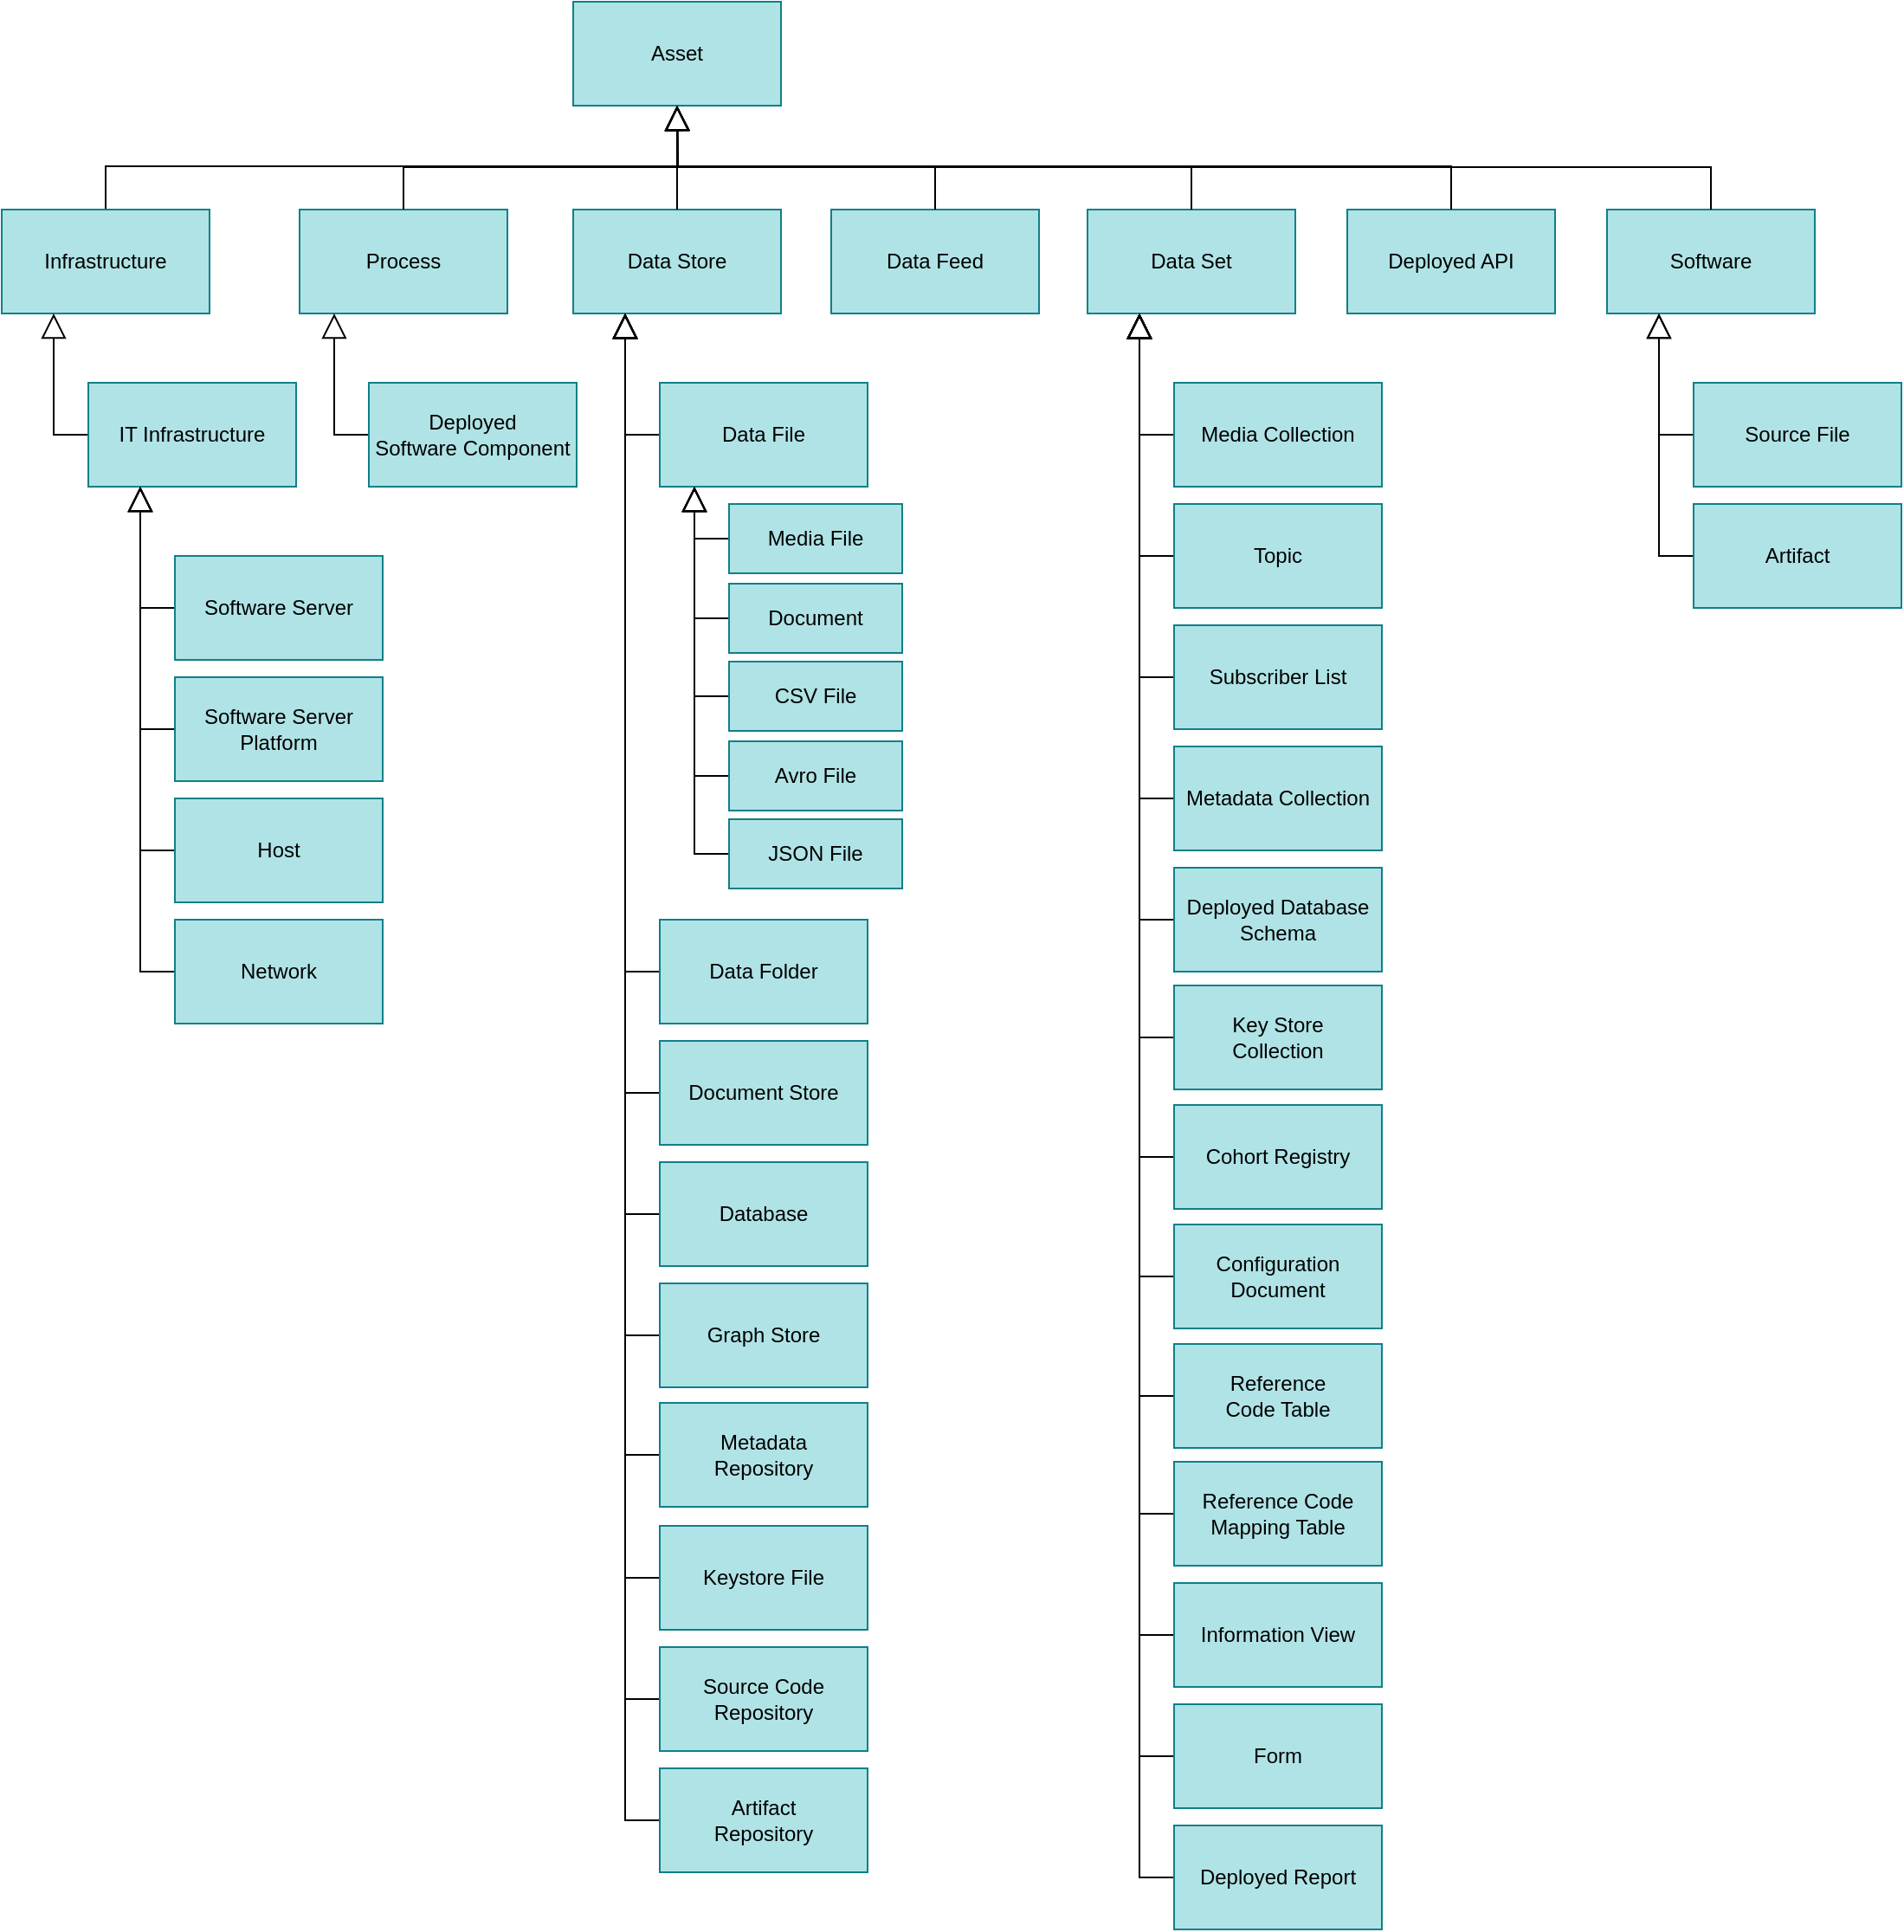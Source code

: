 <mxfile version="12.4.2" type="device" pages="1"><diagram id="IQt-lYL5VeoCEd7MJO9B" name="asset-hierarchy"><mxGraphModel dx="932" dy="630" grid="1" gridSize="10" guides="1" tooltips="1" connect="1" arrows="1" fold="1" page="1" pageScale="1" pageWidth="827" pageHeight="1169" math="0" shadow="0"><root><mxCell id="0"/><mxCell id="1" parent="0"/><mxCell id="BsfzMcFN2uF77PAPuf1K-1" value="Asset" style="rounded=0;whiteSpace=wrap;html=1;fillColor=#b0e3e6;strokeColor=#0e8088;" vertex="1" parent="1"><mxGeometry x="420" y="40" width="120" height="60" as="geometry"/></mxCell><mxCell id="BsfzMcFN2uF77PAPuf1K-2" value="Process" style="rounded=0;whiteSpace=wrap;html=1;fillColor=#b0e3e6;strokeColor=#0e8088;" vertex="1" parent="1"><mxGeometry x="262" y="160" width="120" height="60" as="geometry"/></mxCell><mxCell id="BsfzMcFN2uF77PAPuf1K-7" style="edgeStyle=orthogonalEdgeStyle;rounded=0;orthogonalLoop=1;jettySize=auto;html=1;exitX=0.5;exitY=0;exitDx=0;exitDy=0;entryX=0.5;entryY=1;entryDx=0;entryDy=0;endArrow=block;endFill=0;endSize=12;" edge="1" parent="1" source="BsfzMcFN2uF77PAPuf1K-3" target="BsfzMcFN2uF77PAPuf1K-1"><mxGeometry relative="1" as="geometry"/></mxCell><mxCell id="BsfzMcFN2uF77PAPuf1K-3" value="Infrastructure" style="rounded=0;whiteSpace=wrap;html=1;fillColor=#b0e3e6;strokeColor=#0e8088;" vertex="1" parent="1"><mxGeometry x="90" y="160" width="120" height="60" as="geometry"/></mxCell><mxCell id="BsfzMcFN2uF77PAPuf1K-4" value="Data Store" style="rounded=0;whiteSpace=wrap;html=1;fillColor=#b0e3e6;strokeColor=#0e8088;" vertex="1" parent="1"><mxGeometry x="420" y="160" width="120" height="60" as="geometry"/></mxCell><mxCell id="BsfzMcFN2uF77PAPuf1K-5" value="Data Set" style="rounded=0;whiteSpace=wrap;html=1;fillColor=#b0e3e6;strokeColor=#0e8088;" vertex="1" parent="1"><mxGeometry x="717" y="160" width="120" height="60" as="geometry"/></mxCell><mxCell id="BsfzMcFN2uF77PAPuf1K-6" value="Deployed API" style="rounded=0;whiteSpace=wrap;html=1;fillColor=#b0e3e6;strokeColor=#0e8088;" vertex="1" parent="1"><mxGeometry x="867" y="160" width="120" height="60" as="geometry"/></mxCell><mxCell id="BsfzMcFN2uF77PAPuf1K-8" style="edgeStyle=orthogonalEdgeStyle;rounded=0;orthogonalLoop=1;jettySize=auto;html=1;exitX=0.5;exitY=0;exitDx=0;exitDy=0;endArrow=block;endFill=0;endSize=12;" edge="1" parent="1" source="BsfzMcFN2uF77PAPuf1K-2"><mxGeometry relative="1" as="geometry"><mxPoint x="190" y="170" as="sourcePoint"/><mxPoint x="480" y="100" as="targetPoint"/></mxGeometry></mxCell><mxCell id="BsfzMcFN2uF77PAPuf1K-9" style="edgeStyle=orthogonalEdgeStyle;rounded=0;orthogonalLoop=1;jettySize=auto;html=1;endArrow=block;endFill=0;endSize=12;exitX=0.5;exitY=0;exitDx=0;exitDy=0;" edge="1" parent="1" source="BsfzMcFN2uF77PAPuf1K-4"><mxGeometry relative="1" as="geometry"><mxPoint x="200" y="180" as="sourcePoint"/><mxPoint x="480" y="100" as="targetPoint"/></mxGeometry></mxCell><mxCell id="BsfzMcFN2uF77PAPuf1K-10" style="edgeStyle=orthogonalEdgeStyle;rounded=0;orthogonalLoop=1;jettySize=auto;html=1;exitX=0.5;exitY=0;exitDx=0;exitDy=0;entryX=0.5;entryY=1;entryDx=0;entryDy=0;endArrow=block;endFill=0;endSize=12;" edge="1" parent="1" source="BsfzMcFN2uF77PAPuf1K-6" target="BsfzMcFN2uF77PAPuf1K-1"><mxGeometry relative="1" as="geometry"><mxPoint x="210" y="190" as="sourcePoint"/><mxPoint x="510" y="130" as="targetPoint"/></mxGeometry></mxCell><mxCell id="BsfzMcFN2uF77PAPuf1K-11" style="edgeStyle=orthogonalEdgeStyle;rounded=0;orthogonalLoop=1;jettySize=auto;html=1;exitX=0.5;exitY=0;exitDx=0;exitDy=0;endArrow=block;endFill=0;endSize=12;" edge="1" parent="1" source="BsfzMcFN2uF77PAPuf1K-5"><mxGeometry relative="1" as="geometry"><mxPoint x="220" y="200" as="sourcePoint"/><mxPoint x="480" y="100" as="targetPoint"/></mxGeometry></mxCell><mxCell id="BsfzMcFN2uF77PAPuf1K-16" style="edgeStyle=orthogonalEdgeStyle;rounded=0;orthogonalLoop=1;jettySize=auto;html=1;exitX=0;exitY=0.5;exitDx=0;exitDy=0;entryX=0.25;entryY=1;entryDx=0;entryDy=0;endArrow=block;endFill=0;endSize=12;" edge="1" parent="1" source="BsfzMcFN2uF77PAPuf1K-14" target="BsfzMcFN2uF77PAPuf1K-3"><mxGeometry relative="1" as="geometry"/></mxCell><mxCell id="BsfzMcFN2uF77PAPuf1K-14" value="IT Infrastructure" style="rounded=0;whiteSpace=wrap;html=1;fillColor=#b0e3e6;strokeColor=#0e8088;" vertex="1" parent="1"><mxGeometry x="140" y="260" width="120" height="60" as="geometry"/></mxCell><mxCell id="BsfzMcFN2uF77PAPuf1K-17" style="edgeStyle=orthogonalEdgeStyle;rounded=0;orthogonalLoop=1;jettySize=auto;html=1;exitX=0;exitY=0.5;exitDx=0;exitDy=0;endArrow=block;endFill=0;endSize=12;" edge="1" parent="1" source="BsfzMcFN2uF77PAPuf1K-18"><mxGeometry relative="1" as="geometry"><mxPoint x="170" y="320" as="targetPoint"/></mxGeometry></mxCell><mxCell id="BsfzMcFN2uF77PAPuf1K-18" value="Software Server" style="rounded=0;whiteSpace=wrap;html=1;fillColor=#b0e3e6;strokeColor=#0e8088;" vertex="1" parent="1"><mxGeometry x="190" y="360" width="120" height="60" as="geometry"/></mxCell><mxCell id="BsfzMcFN2uF77PAPuf1K-19" style="edgeStyle=orthogonalEdgeStyle;rounded=0;orthogonalLoop=1;jettySize=auto;html=1;exitX=0;exitY=0.5;exitDx=0;exitDy=0;endArrow=block;endFill=0;endSize=12;" edge="1" parent="1" source="BsfzMcFN2uF77PAPuf1K-20"><mxGeometry relative="1" as="geometry"><mxPoint x="170" y="320" as="targetPoint"/></mxGeometry></mxCell><mxCell id="BsfzMcFN2uF77PAPuf1K-20" value="Software Server&lt;br&gt;Platform" style="rounded=0;whiteSpace=wrap;html=1;fillColor=#b0e3e6;strokeColor=#0e8088;" vertex="1" parent="1"><mxGeometry x="190" y="430" width="120" height="60" as="geometry"/></mxCell><mxCell id="BsfzMcFN2uF77PAPuf1K-21" style="edgeStyle=orthogonalEdgeStyle;rounded=0;orthogonalLoop=1;jettySize=auto;html=1;exitX=0;exitY=0.5;exitDx=0;exitDy=0;endArrow=block;endFill=0;endSize=12;" edge="1" parent="1" source="BsfzMcFN2uF77PAPuf1K-22"><mxGeometry relative="1" as="geometry"><mxPoint x="170" y="320" as="targetPoint"/></mxGeometry></mxCell><mxCell id="BsfzMcFN2uF77PAPuf1K-22" value="Host" style="rounded=0;whiteSpace=wrap;html=1;fillColor=#b0e3e6;strokeColor=#0e8088;" vertex="1" parent="1"><mxGeometry x="190" y="500" width="120" height="60" as="geometry"/></mxCell><mxCell id="BsfzMcFN2uF77PAPuf1K-23" style="edgeStyle=orthogonalEdgeStyle;rounded=0;orthogonalLoop=1;jettySize=auto;html=1;exitX=0;exitY=0.5;exitDx=0;exitDy=0;endArrow=block;endFill=0;endSize=12;" edge="1" parent="1" source="BsfzMcFN2uF77PAPuf1K-24"><mxGeometry relative="1" as="geometry"><mxPoint x="170" y="320" as="targetPoint"/></mxGeometry></mxCell><mxCell id="BsfzMcFN2uF77PAPuf1K-24" value="Network" style="rounded=0;whiteSpace=wrap;html=1;fillColor=#b0e3e6;strokeColor=#0e8088;" vertex="1" parent="1"><mxGeometry x="190" y="570" width="120" height="60" as="geometry"/></mxCell><mxCell id="BsfzMcFN2uF77PAPuf1K-25" style="edgeStyle=orthogonalEdgeStyle;rounded=0;orthogonalLoop=1;jettySize=auto;html=1;exitX=0;exitY=0.5;exitDx=0;exitDy=0;entryX=0.25;entryY=1;entryDx=0;entryDy=0;endArrow=block;endFill=0;endSize=12;" edge="1" parent="1" source="BsfzMcFN2uF77PAPuf1K-26"><mxGeometry relative="1" as="geometry"><mxPoint x="282" y="220" as="targetPoint"/></mxGeometry></mxCell><mxCell id="BsfzMcFN2uF77PAPuf1K-26" value="Deployed&lt;br&gt;Software Component" style="rounded=0;whiteSpace=wrap;html=1;fillColor=#b0e3e6;strokeColor=#0e8088;" vertex="1" parent="1"><mxGeometry x="302" y="260" width="120" height="60" as="geometry"/></mxCell><mxCell id="BsfzMcFN2uF77PAPuf1K-27" style="edgeStyle=orthogonalEdgeStyle;rounded=0;orthogonalLoop=1;jettySize=auto;html=1;exitX=0;exitY=0.5;exitDx=0;exitDy=0;endArrow=block;endFill=0;endSize=12;" edge="1" parent="1" source="BsfzMcFN2uF77PAPuf1K-28"><mxGeometry relative="1" as="geometry"><mxPoint x="450" y="220" as="targetPoint"/></mxGeometry></mxCell><mxCell id="BsfzMcFN2uF77PAPuf1K-28" value="Data File" style="rounded=0;whiteSpace=wrap;html=1;fillColor=#b0e3e6;strokeColor=#0e8088;" vertex="1" parent="1"><mxGeometry x="470" y="260" width="120" height="60" as="geometry"/></mxCell><mxCell id="BsfzMcFN2uF77PAPuf1K-29" style="edgeStyle=orthogonalEdgeStyle;rounded=0;orthogonalLoop=1;jettySize=auto;html=1;exitX=0;exitY=0.5;exitDx=0;exitDy=0;endArrow=block;endFill=0;endSize=12;" edge="1" parent="1" source="BsfzMcFN2uF77PAPuf1K-30"><mxGeometry relative="1" as="geometry"><mxPoint x="450" y="220" as="targetPoint"/></mxGeometry></mxCell><mxCell id="BsfzMcFN2uF77PAPuf1K-30" value="Data Folder" style="rounded=0;whiteSpace=wrap;html=1;fillColor=#b0e3e6;strokeColor=#0e8088;" vertex="1" parent="1"><mxGeometry x="470" y="570" width="120" height="60" as="geometry"/></mxCell><mxCell id="BsfzMcFN2uF77PAPuf1K-31" style="edgeStyle=orthogonalEdgeStyle;rounded=0;orthogonalLoop=1;jettySize=auto;html=1;exitX=0;exitY=0.5;exitDx=0;exitDy=0;endArrow=block;endFill=0;endSize=12;" edge="1" parent="1" source="BsfzMcFN2uF77PAPuf1K-32"><mxGeometry relative="1" as="geometry"><mxPoint x="450" y="220" as="targetPoint"/></mxGeometry></mxCell><mxCell id="BsfzMcFN2uF77PAPuf1K-32" value="Document Store" style="rounded=0;whiteSpace=wrap;html=1;fillColor=#b0e3e6;strokeColor=#0e8088;" vertex="1" parent="1"><mxGeometry x="470" y="640" width="120" height="60" as="geometry"/></mxCell><mxCell id="BsfzMcFN2uF77PAPuf1K-33" style="edgeStyle=orthogonalEdgeStyle;rounded=0;orthogonalLoop=1;jettySize=auto;html=1;exitX=0;exitY=0.5;exitDx=0;exitDy=0;endArrow=block;endFill=0;endSize=12;" edge="1" parent="1" source="BsfzMcFN2uF77PAPuf1K-34"><mxGeometry relative="1" as="geometry"><mxPoint x="450" y="220" as="targetPoint"/></mxGeometry></mxCell><mxCell id="BsfzMcFN2uF77PAPuf1K-34" value="Database" style="rounded=0;whiteSpace=wrap;html=1;fillColor=#b0e3e6;strokeColor=#0e8088;" vertex="1" parent="1"><mxGeometry x="470" y="710" width="120" height="60" as="geometry"/></mxCell><mxCell id="BsfzMcFN2uF77PAPuf1K-35" style="edgeStyle=orthogonalEdgeStyle;rounded=0;orthogonalLoop=1;jettySize=auto;html=1;exitX=0;exitY=0.5;exitDx=0;exitDy=0;endArrow=block;endFill=0;endSize=12;" edge="1" parent="1" source="BsfzMcFN2uF77PAPuf1K-36"><mxGeometry relative="1" as="geometry"><mxPoint x="450" y="220" as="targetPoint"/></mxGeometry></mxCell><mxCell id="BsfzMcFN2uF77PAPuf1K-36" value="Metadata&lt;br&gt;Repository" style="rounded=0;whiteSpace=wrap;html=1;fillColor=#b0e3e6;strokeColor=#0e8088;" vertex="1" parent="1"><mxGeometry x="470" y="849" width="120" height="60" as="geometry"/></mxCell><mxCell id="BsfzMcFN2uF77PAPuf1K-37" style="edgeStyle=orthogonalEdgeStyle;rounded=0;orthogonalLoop=1;jettySize=auto;html=1;exitX=0;exitY=0.5;exitDx=0;exitDy=0;endArrow=block;endFill=0;endSize=12;" edge="1" parent="1" source="BsfzMcFN2uF77PAPuf1K-38"><mxGeometry relative="1" as="geometry"><mxPoint x="747" y="220" as="targetPoint"/></mxGeometry></mxCell><mxCell id="BsfzMcFN2uF77PAPuf1K-38" value="Cohort Registry" style="rounded=0;whiteSpace=wrap;html=1;fillColor=#b0e3e6;strokeColor=#0e8088;" vertex="1" parent="1"><mxGeometry x="767" y="677" width="120" height="60" as="geometry"/></mxCell><mxCell id="BsfzMcFN2uF77PAPuf1K-39" style="edgeStyle=orthogonalEdgeStyle;rounded=0;orthogonalLoop=1;jettySize=auto;html=1;exitX=0;exitY=0.5;exitDx=0;exitDy=0;endArrow=block;endFill=0;endSize=12;" edge="1" parent="1" source="BsfzMcFN2uF77PAPuf1K-40"><mxGeometry relative="1" as="geometry"><mxPoint x="747" y="220" as="targetPoint"/></mxGeometry></mxCell><mxCell id="BsfzMcFN2uF77PAPuf1K-40" value="Configuration&lt;br&gt;Document" style="rounded=0;whiteSpace=wrap;html=1;fillColor=#b0e3e6;strokeColor=#0e8088;" vertex="1" parent="1"><mxGeometry x="767" y="746" width="120" height="60" as="geometry"/></mxCell><mxCell id="BsfzMcFN2uF77PAPuf1K-41" style="edgeStyle=orthogonalEdgeStyle;rounded=0;orthogonalLoop=1;jettySize=auto;html=1;exitX=0;exitY=0.5;exitDx=0;exitDy=0;endArrow=block;endFill=0;endSize=12;entryX=0.25;entryY=1;entryDx=0;entryDy=0;" edge="1" parent="1" source="BsfzMcFN2uF77PAPuf1K-42" target="BsfzMcFN2uF77PAPuf1K-5"><mxGeometry relative="1" as="geometry"><mxPoint x="737" y="220" as="targetPoint"/></mxGeometry></mxCell><mxCell id="BsfzMcFN2uF77PAPuf1K-42" value="Media Collection" style="rounded=0;whiteSpace=wrap;html=1;fillColor=#b0e3e6;strokeColor=#0e8088;" vertex="1" parent="1"><mxGeometry x="767" y="260" width="120" height="60" as="geometry"/></mxCell><mxCell id="BsfzMcFN2uF77PAPuf1K-43" style="edgeStyle=orthogonalEdgeStyle;rounded=0;orthogonalLoop=1;jettySize=auto;html=1;exitX=0;exitY=0.5;exitDx=0;exitDy=0;endArrow=block;endFill=0;endSize=12;" edge="1" parent="1" source="BsfzMcFN2uF77PAPuf1K-44"><mxGeometry relative="1" as="geometry"><mxPoint x="490" y="320" as="targetPoint"/></mxGeometry></mxCell><mxCell id="BsfzMcFN2uF77PAPuf1K-44" value="Media File" style="rounded=0;whiteSpace=wrap;html=1;fillColor=#b0e3e6;strokeColor=#0e8088;" vertex="1" parent="1"><mxGeometry x="510" y="330" width="100" height="40" as="geometry"/></mxCell><mxCell id="BsfzMcFN2uF77PAPuf1K-45" style="edgeStyle=orthogonalEdgeStyle;rounded=0;orthogonalLoop=1;jettySize=auto;html=1;exitX=0;exitY=0.5;exitDx=0;exitDy=0;endArrow=block;endFill=0;endSize=12;" edge="1" parent="1" source="BsfzMcFN2uF77PAPuf1K-46"><mxGeometry relative="1" as="geometry"><mxPoint x="490" y="320" as="targetPoint"/></mxGeometry></mxCell><mxCell id="BsfzMcFN2uF77PAPuf1K-46" value="Document" style="rounded=0;whiteSpace=wrap;html=1;fillColor=#b0e3e6;strokeColor=#0e8088;" vertex="1" parent="1"><mxGeometry x="510" y="376" width="100" height="40" as="geometry"/></mxCell><mxCell id="BsfzMcFN2uF77PAPuf1K-47" style="edgeStyle=orthogonalEdgeStyle;rounded=0;orthogonalLoop=1;jettySize=auto;html=1;exitX=0;exitY=0.5;exitDx=0;exitDy=0;endArrow=block;endFill=0;endSize=12;" edge="1" parent="1" source="BsfzMcFN2uF77PAPuf1K-48"><mxGeometry relative="1" as="geometry"><mxPoint x="490" y="320" as="targetPoint"/></mxGeometry></mxCell><mxCell id="BsfzMcFN2uF77PAPuf1K-48" value="CSV File" style="rounded=0;whiteSpace=wrap;html=1;fillColor=#b0e3e6;strokeColor=#0e8088;" vertex="1" parent="1"><mxGeometry x="510" y="421" width="100" height="40" as="geometry"/></mxCell><mxCell id="BsfzMcFN2uF77PAPuf1K-49" style="edgeStyle=orthogonalEdgeStyle;rounded=0;orthogonalLoop=1;jettySize=auto;html=1;exitX=0;exitY=0.5;exitDx=0;exitDy=0;endArrow=block;endFill=0;endSize=12;" edge="1" parent="1" source="BsfzMcFN2uF77PAPuf1K-50"><mxGeometry relative="1" as="geometry"><mxPoint x="490" y="320" as="targetPoint"/></mxGeometry></mxCell><mxCell id="BsfzMcFN2uF77PAPuf1K-50" value="Avro File" style="rounded=0;whiteSpace=wrap;html=1;fillColor=#b0e3e6;strokeColor=#0e8088;" vertex="1" parent="1"><mxGeometry x="510" y="467" width="100" height="40" as="geometry"/></mxCell><mxCell id="BsfzMcFN2uF77PAPuf1K-51" style="edgeStyle=orthogonalEdgeStyle;rounded=0;orthogonalLoop=1;jettySize=auto;html=1;exitX=0;exitY=0.5;exitDx=0;exitDy=0;endArrow=block;endFill=0;endSize=12;" edge="1" parent="1" source="BsfzMcFN2uF77PAPuf1K-52"><mxGeometry relative="1" as="geometry"><mxPoint x="490" y="320" as="targetPoint"/></mxGeometry></mxCell><mxCell id="BsfzMcFN2uF77PAPuf1K-52" value="JSON File" style="rounded=0;whiteSpace=wrap;html=1;fillColor=#b0e3e6;strokeColor=#0e8088;" vertex="1" parent="1"><mxGeometry x="510" y="512" width="100" height="40" as="geometry"/></mxCell><mxCell id="BsfzMcFN2uF77PAPuf1K-59" style="edgeStyle=orthogonalEdgeStyle;rounded=0;orthogonalLoop=1;jettySize=auto;html=1;exitX=0;exitY=0.5;exitDx=0;exitDy=0;endArrow=block;endFill=0;endSize=12;" edge="1" parent="1" source="BsfzMcFN2uF77PAPuf1K-60"><mxGeometry relative="1" as="geometry"><mxPoint x="450" y="220" as="targetPoint"/></mxGeometry></mxCell><mxCell id="BsfzMcFN2uF77PAPuf1K-60" value="Graph Store" style="rounded=0;whiteSpace=wrap;html=1;fillColor=#b0e3e6;strokeColor=#0e8088;" vertex="1" parent="1"><mxGeometry x="470" y="780" width="120" height="60" as="geometry"/></mxCell><mxCell id="BsfzMcFN2uF77PAPuf1K-61" style="edgeStyle=orthogonalEdgeStyle;rounded=0;orthogonalLoop=1;jettySize=auto;html=1;exitX=0;exitY=0.5;exitDx=0;exitDy=0;endArrow=block;endFill=0;endSize=12;" edge="1" parent="1" source="BsfzMcFN2uF77PAPuf1K-62"><mxGeometry relative="1" as="geometry"><mxPoint x="747" y="220" as="targetPoint"/></mxGeometry></mxCell><mxCell id="BsfzMcFN2uF77PAPuf1K-62" value="Topic" style="rounded=0;whiteSpace=wrap;html=1;fillColor=#b0e3e6;strokeColor=#0e8088;" vertex="1" parent="1"><mxGeometry x="767" y="330" width="120" height="60" as="geometry"/></mxCell><mxCell id="BsfzMcFN2uF77PAPuf1K-63" style="edgeStyle=orthogonalEdgeStyle;rounded=0;orthogonalLoop=1;jettySize=auto;html=1;exitX=0;exitY=0.5;exitDx=0;exitDy=0;endArrow=block;endFill=0;endSize=12;" edge="1" parent="1" source="BsfzMcFN2uF77PAPuf1K-64"><mxGeometry relative="1" as="geometry"><mxPoint x="747" y="220" as="targetPoint"/></mxGeometry></mxCell><mxCell id="BsfzMcFN2uF77PAPuf1K-64" value="Subscriber List" style="rounded=0;whiteSpace=wrap;html=1;fillColor=#b0e3e6;strokeColor=#0e8088;" vertex="1" parent="1"><mxGeometry x="767" y="400" width="120" height="60" as="geometry"/></mxCell><mxCell id="BsfzMcFN2uF77PAPuf1K-65" style="edgeStyle=orthogonalEdgeStyle;rounded=0;orthogonalLoop=1;jettySize=auto;html=1;exitX=0;exitY=0.5;exitDx=0;exitDy=0;endArrow=block;endFill=0;endSize=12;" edge="1" parent="1" source="BsfzMcFN2uF77PAPuf1K-66"><mxGeometry relative="1" as="geometry"><mxPoint x="747" y="220" as="targetPoint"/></mxGeometry></mxCell><mxCell id="BsfzMcFN2uF77PAPuf1K-66" value="Metadata Collection" style="rounded=0;whiteSpace=wrap;html=1;fillColor=#b0e3e6;strokeColor=#0e8088;" vertex="1" parent="1"><mxGeometry x="767" y="470" width="120" height="60" as="geometry"/></mxCell><mxCell id="BsfzMcFN2uF77PAPuf1K-67" style="edgeStyle=orthogonalEdgeStyle;rounded=0;orthogonalLoop=1;jettySize=auto;html=1;exitX=0;exitY=0.5;exitDx=0;exitDy=0;endArrow=block;endFill=0;endSize=12;" edge="1" parent="1" source="BsfzMcFN2uF77PAPuf1K-68"><mxGeometry relative="1" as="geometry"><mxPoint x="747" y="220" as="targetPoint"/></mxGeometry></mxCell><mxCell id="BsfzMcFN2uF77PAPuf1K-68" value="Deployed Database&lt;br&gt;Schema" style="rounded=0;whiteSpace=wrap;html=1;fillColor=#b0e3e6;strokeColor=#0e8088;" vertex="1" parent="1"><mxGeometry x="767" y="540" width="120" height="60" as="geometry"/></mxCell><mxCell id="BsfzMcFN2uF77PAPuf1K-69" style="edgeStyle=orthogonalEdgeStyle;rounded=0;orthogonalLoop=1;jettySize=auto;html=1;exitX=0;exitY=0.5;exitDx=0;exitDy=0;endArrow=block;endFill=0;endSize=12;" edge="1" parent="1" source="BsfzMcFN2uF77PAPuf1K-70"><mxGeometry relative="1" as="geometry"><mxPoint x="747" y="220" as="targetPoint"/></mxGeometry></mxCell><mxCell id="BsfzMcFN2uF77PAPuf1K-70" value="Key Store&lt;br&gt;Collection" style="rounded=0;whiteSpace=wrap;html=1;fillColor=#b0e3e6;strokeColor=#0e8088;" vertex="1" parent="1"><mxGeometry x="767" y="608" width="120" height="60" as="geometry"/></mxCell><mxCell id="BsfzMcFN2uF77PAPuf1K-72" style="edgeStyle=orthogonalEdgeStyle;rounded=0;orthogonalLoop=1;jettySize=auto;html=1;exitX=0;exitY=0.5;exitDx=0;exitDy=0;endArrow=block;endFill=0;endSize=12;" edge="1" parent="1" source="BsfzMcFN2uF77PAPuf1K-73"><mxGeometry relative="1" as="geometry"><mxPoint x="747" y="220" as="targetPoint"/></mxGeometry></mxCell><mxCell id="BsfzMcFN2uF77PAPuf1K-73" value="Reference&lt;br&gt;Code Table" style="rounded=0;whiteSpace=wrap;html=1;fillColor=#b0e3e6;strokeColor=#0e8088;" vertex="1" parent="1"><mxGeometry x="767" y="815" width="120" height="60" as="geometry"/></mxCell><mxCell id="BsfzMcFN2uF77PAPuf1K-74" style="edgeStyle=orthogonalEdgeStyle;rounded=0;orthogonalLoop=1;jettySize=auto;html=1;exitX=0;exitY=0.5;exitDx=0;exitDy=0;endArrow=block;endFill=0;endSize=12;entryX=0.25;entryY=1;entryDx=0;entryDy=0;" edge="1" parent="1" source="BsfzMcFN2uF77PAPuf1K-75" target="BsfzMcFN2uF77PAPuf1K-5"><mxGeometry relative="1" as="geometry"><mxPoint x="747" y="357" as="targetPoint"/></mxGeometry></mxCell><mxCell id="BsfzMcFN2uF77PAPuf1K-75" value="Reference Code&lt;br&gt;Mapping Table" style="rounded=0;whiteSpace=wrap;html=1;fillColor=#b0e3e6;strokeColor=#0e8088;" vertex="1" parent="1"><mxGeometry x="767" y="883" width="120" height="60" as="geometry"/></mxCell><mxCell id="BsfzMcFN2uF77PAPuf1K-76" style="edgeStyle=orthogonalEdgeStyle;rounded=0;orthogonalLoop=1;jettySize=auto;html=1;exitX=0;exitY=0.5;exitDx=0;exitDy=0;endArrow=block;endFill=0;endSize=12;" edge="1" parent="1" source="BsfzMcFN2uF77PAPuf1K-77"><mxGeometry relative="1" as="geometry"><mxPoint x="747" y="220" as="targetPoint"/></mxGeometry></mxCell><mxCell id="BsfzMcFN2uF77PAPuf1K-77" value="Information View" style="rounded=0;whiteSpace=wrap;html=1;fillColor=#b0e3e6;strokeColor=#0e8088;" vertex="1" parent="1"><mxGeometry x="767" y="953" width="120" height="60" as="geometry"/></mxCell><mxCell id="BsfzMcFN2uF77PAPuf1K-78" style="edgeStyle=orthogonalEdgeStyle;rounded=0;orthogonalLoop=1;jettySize=auto;html=1;exitX=0;exitY=0.5;exitDx=0;exitDy=0;endArrow=block;endFill=0;endSize=12;" edge="1" parent="1" source="BsfzMcFN2uF77PAPuf1K-79"><mxGeometry relative="1" as="geometry"><mxPoint x="747" y="220" as="targetPoint"/></mxGeometry></mxCell><mxCell id="BsfzMcFN2uF77PAPuf1K-79" value="Form" style="rounded=0;whiteSpace=wrap;html=1;fillColor=#b0e3e6;strokeColor=#0e8088;" vertex="1" parent="1"><mxGeometry x="767" y="1023" width="120" height="60" as="geometry"/></mxCell><mxCell id="BsfzMcFN2uF77PAPuf1K-80" style="edgeStyle=orthogonalEdgeStyle;rounded=0;orthogonalLoop=1;jettySize=auto;html=1;exitX=0;exitY=0.5;exitDx=0;exitDy=0;endArrow=block;endFill=0;endSize=12;" edge="1" parent="1" source="BsfzMcFN2uF77PAPuf1K-81"><mxGeometry relative="1" as="geometry"><mxPoint x="747" y="220" as="targetPoint"/></mxGeometry></mxCell><mxCell id="BsfzMcFN2uF77PAPuf1K-81" value="Deployed Report" style="rounded=0;whiteSpace=wrap;html=1;fillColor=#b0e3e6;strokeColor=#0e8088;" vertex="1" parent="1"><mxGeometry x="767" y="1093" width="120" height="60" as="geometry"/></mxCell><mxCell id="BsfzMcFN2uF77PAPuf1K-82" value="Software" style="rounded=0;whiteSpace=wrap;html=1;fillColor=#b0e3e6;strokeColor=#0e8088;" vertex="1" parent="1"><mxGeometry x="1017" y="160" width="120" height="60" as="geometry"/></mxCell><mxCell id="BsfzMcFN2uF77PAPuf1K-83" style="edgeStyle=orthogonalEdgeStyle;rounded=0;orthogonalLoop=1;jettySize=auto;html=1;exitX=0.5;exitY=0;exitDx=0;exitDy=0;endArrow=block;endFill=0;endSize=12;" edge="1" parent="1" source="BsfzMcFN2uF77PAPuf1K-82"><mxGeometry relative="1" as="geometry"><mxPoint x="360" y="190" as="sourcePoint"/><mxPoint x="480" y="100" as="targetPoint"/></mxGeometry></mxCell><mxCell id="BsfzMcFN2uF77PAPuf1K-84" style="edgeStyle=orthogonalEdgeStyle;rounded=0;orthogonalLoop=1;jettySize=auto;html=1;exitX=0;exitY=0.5;exitDx=0;exitDy=0;endArrow=block;endFill=0;endSize=12;entryX=0.25;entryY=1;entryDx=0;entryDy=0;" edge="1" parent="1" source="BsfzMcFN2uF77PAPuf1K-85" target="BsfzMcFN2uF77PAPuf1K-82"><mxGeometry relative="1" as="geometry"><mxPoint x="1047" y="220" as="targetPoint"/></mxGeometry></mxCell><mxCell id="BsfzMcFN2uF77PAPuf1K-85" value="Source File" style="rounded=0;whiteSpace=wrap;html=1;fillColor=#b0e3e6;strokeColor=#0e8088;" vertex="1" parent="1"><mxGeometry x="1067" y="260" width="120" height="60" as="geometry"/></mxCell><mxCell id="BsfzMcFN2uF77PAPuf1K-86" style="edgeStyle=orthogonalEdgeStyle;rounded=0;orthogonalLoop=1;jettySize=auto;html=1;exitX=0;exitY=0.5;exitDx=0;exitDy=0;endArrow=block;endFill=0;endSize=12;" edge="1" parent="1" source="BsfzMcFN2uF77PAPuf1K-87"><mxGeometry relative="1" as="geometry"><mxPoint x="1047" y="220" as="targetPoint"/></mxGeometry></mxCell><mxCell id="BsfzMcFN2uF77PAPuf1K-87" value="Artifact" style="rounded=0;whiteSpace=wrap;html=1;fillColor=#b0e3e6;strokeColor=#0e8088;" vertex="1" parent="1"><mxGeometry x="1067" y="330" width="120" height="60" as="geometry"/></mxCell><mxCell id="BsfzMcFN2uF77PAPuf1K-88" value="Data Feed" style="rounded=0;whiteSpace=wrap;html=1;fillColor=#b0e3e6;strokeColor=#0e8088;" vertex="1" parent="1"><mxGeometry x="569" y="160" width="120" height="60" as="geometry"/></mxCell><mxCell id="BsfzMcFN2uF77PAPuf1K-89" style="edgeStyle=orthogonalEdgeStyle;rounded=0;orthogonalLoop=1;jettySize=auto;html=1;exitX=0.5;exitY=0;exitDx=0;exitDy=0;endArrow=block;endFill=0;endSize=12;entryX=0.5;entryY=1;entryDx=0;entryDy=0;" edge="1" parent="1" source="BsfzMcFN2uF77PAPuf1K-88" target="BsfzMcFN2uF77PAPuf1K-1"><mxGeometry relative="1" as="geometry"><mxPoint x="90" y="200" as="sourcePoint"/><mxPoint x="350" y="100" as="targetPoint"/></mxGeometry></mxCell><mxCell id="BsfzMcFN2uF77PAPuf1K-90" style="edgeStyle=orthogonalEdgeStyle;rounded=0;orthogonalLoop=1;jettySize=auto;html=1;exitX=0;exitY=0.5;exitDx=0;exitDy=0;endArrow=block;endFill=0;endSize=12;entryX=0.25;entryY=1;entryDx=0;entryDy=0;" edge="1" parent="1" source="BsfzMcFN2uF77PAPuf1K-91" target="BsfzMcFN2uF77PAPuf1K-4"><mxGeometry relative="1" as="geometry"><mxPoint x="460" y="230" as="targetPoint"/></mxGeometry></mxCell><mxCell id="BsfzMcFN2uF77PAPuf1K-91" value="Keystore File" style="rounded=0;whiteSpace=wrap;html=1;fillColor=#b0e3e6;strokeColor=#0e8088;" vertex="1" parent="1"><mxGeometry x="470" y="920" width="120" height="60" as="geometry"/></mxCell><mxCell id="BsfzMcFN2uF77PAPuf1K-92" style="edgeStyle=orthogonalEdgeStyle;rounded=0;orthogonalLoop=1;jettySize=auto;html=1;exitX=0;exitY=0.5;exitDx=0;exitDy=0;endArrow=block;endFill=0;endSize=12;" edge="1" parent="1" source="BsfzMcFN2uF77PAPuf1K-93"><mxGeometry relative="1" as="geometry"><mxPoint x="450" y="220" as="targetPoint"/></mxGeometry></mxCell><mxCell id="BsfzMcFN2uF77PAPuf1K-93" value="Source Code&lt;br&gt;Repository" style="rounded=0;whiteSpace=wrap;html=1;fillColor=#b0e3e6;strokeColor=#0e8088;" vertex="1" parent="1"><mxGeometry x="470" y="990" width="120" height="60" as="geometry"/></mxCell><mxCell id="BsfzMcFN2uF77PAPuf1K-94" style="edgeStyle=orthogonalEdgeStyle;rounded=0;orthogonalLoop=1;jettySize=auto;html=1;exitX=0;exitY=0.5;exitDx=0;exitDy=0;endArrow=block;endFill=0;endSize=12;" edge="1" parent="1" source="BsfzMcFN2uF77PAPuf1K-95"><mxGeometry relative="1" as="geometry"><mxPoint x="450" y="220" as="targetPoint"/></mxGeometry></mxCell><mxCell id="BsfzMcFN2uF77PAPuf1K-95" value="Artifact&lt;br&gt;Repository" style="rounded=0;whiteSpace=wrap;html=1;fillColor=#b0e3e6;strokeColor=#0e8088;" vertex="1" parent="1"><mxGeometry x="470" y="1060" width="120" height="60" as="geometry"/></mxCell></root></mxGraphModel></diagram></mxfile>